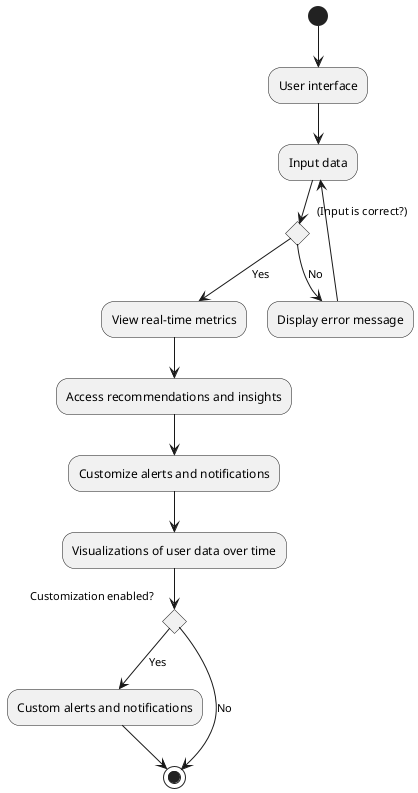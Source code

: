 @startuml
(*) --> "User interface"
"User interface" --> "Input data"

if (Input is correct?) then
  --> [Yes] "View real-time metrics"
else
  --> [No] "Display error message"
  "Display error message" --> "Input data"
endif

"View real-time metrics" --> "Access recommendations and insights"
"Access recommendations and insights" --> "Customize alerts and notifications"
"Customize alerts and notifications" --> "Visualizations of user data over time"

If "Customization enabled?" then
  --> [Yes] "Custom alerts and notifications"
  "Custom alerts and notifications" --> (*)
else
  --> [No] (*)
endif
@enduml

